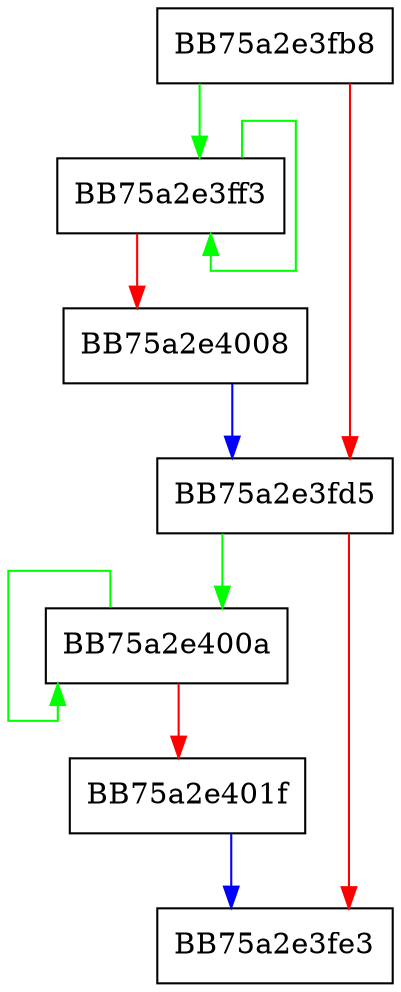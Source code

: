 digraph _Tidy {
  node [shape="box"];
  graph [splines=ortho];
  BB75a2e3fb8 -> BB75a2e3ff3 [color="green"];
  BB75a2e3fb8 -> BB75a2e3fd5 [color="red"];
  BB75a2e3fd5 -> BB75a2e400a [color="green"];
  BB75a2e3fd5 -> BB75a2e3fe3 [color="red"];
  BB75a2e3ff3 -> BB75a2e3ff3 [color="green"];
  BB75a2e3ff3 -> BB75a2e4008 [color="red"];
  BB75a2e4008 -> BB75a2e3fd5 [color="blue"];
  BB75a2e400a -> BB75a2e400a [color="green"];
  BB75a2e400a -> BB75a2e401f [color="red"];
  BB75a2e401f -> BB75a2e3fe3 [color="blue"];
}